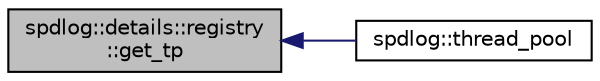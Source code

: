 digraph "spdlog::details::registry::get_tp"
{
  edge [fontname="Helvetica",fontsize="10",labelfontname="Helvetica",labelfontsize="10"];
  node [fontname="Helvetica",fontsize="10",shape=record];
  rankdir="LR";
  Node1 [label="spdlog::details::registry\l::get_tp",height=0.2,width=0.4,color="black", fillcolor="grey75", style="filled" fontcolor="black"];
  Node1 -> Node2 [dir="back",color="midnightblue",fontsize="10",style="solid",fontname="Helvetica"];
  Node2 [label="spdlog::thread_pool",height=0.2,width=0.4,color="black", fillcolor="white", style="filled",URL="$namespacespdlog.html#a6676a1ffb5ea174a2392ab0317bbcff2"];
}
